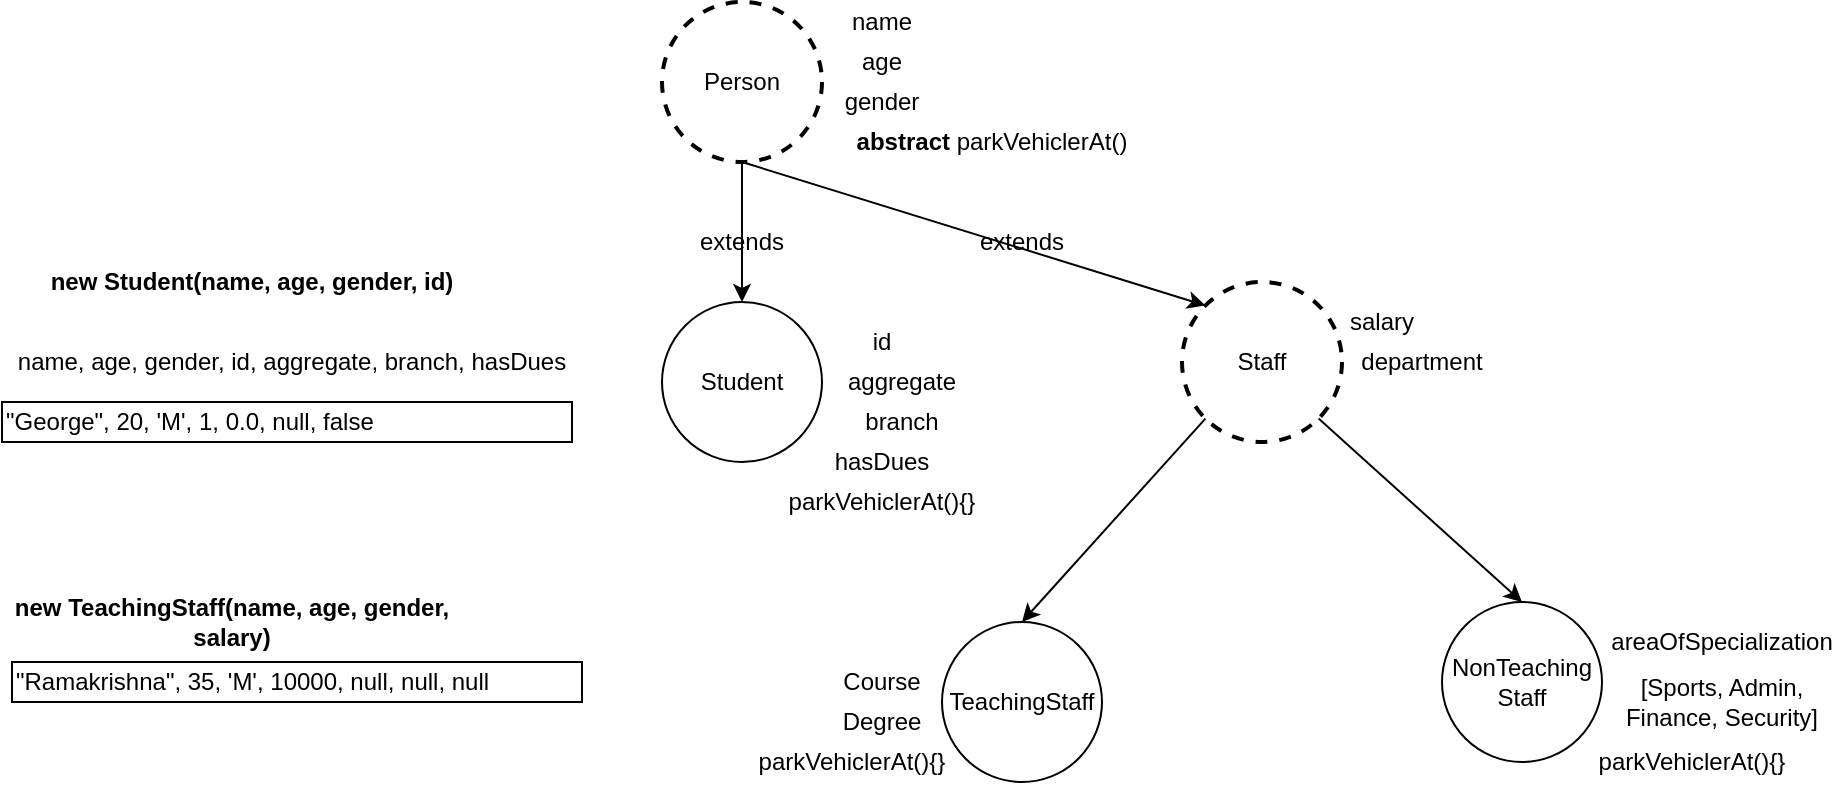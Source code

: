 <mxfile version="14.4.9" type="device"><diagram id="D4s0z6gmn4bNSe4eAuuH" name="Page-1"><mxGraphModel dx="862" dy="450" grid="1" gridSize="10" guides="1" tooltips="1" connect="1" arrows="1" fold="1" page="1" pageScale="1" pageWidth="850" pageHeight="1100" math="0" shadow="0"><root><mxCell id="0"/><mxCell id="1" parent="0"/><mxCell id="ZuMKQCzyXnE8SJ96rDHC-1" value="Person" style="ellipse;whiteSpace=wrap;html=1;aspect=fixed;dashed=1;gradientColor=#ffffff;strokeWidth=2;" parent="1" vertex="1"><mxGeometry x="370" y="60" width="80" height="80" as="geometry"/></mxCell><mxCell id="ZuMKQCzyXnE8SJ96rDHC-2" value="Student" style="ellipse;whiteSpace=wrap;html=1;aspect=fixed;" parent="1" vertex="1"><mxGeometry x="370" y="210" width="80" height="80" as="geometry"/></mxCell><mxCell id="ZuMKQCzyXnE8SJ96rDHC-3" value="name" style="text;html=1;strokeColor=none;fillColor=none;align=center;verticalAlign=middle;whiteSpace=wrap;rounded=0;" parent="1" vertex="1"><mxGeometry x="460" y="60" width="40" height="20" as="geometry"/></mxCell><mxCell id="ZuMKQCzyXnE8SJ96rDHC-4" value="age" style="text;html=1;strokeColor=none;fillColor=none;align=center;verticalAlign=middle;whiteSpace=wrap;rounded=0;" parent="1" vertex="1"><mxGeometry x="460" y="80" width="40" height="20" as="geometry"/></mxCell><mxCell id="ZuMKQCzyXnE8SJ96rDHC-5" value="gender" style="text;html=1;strokeColor=none;fillColor=none;align=center;verticalAlign=middle;whiteSpace=wrap;rounded=0;" parent="1" vertex="1"><mxGeometry x="460" y="100" width="40" height="20" as="geometry"/></mxCell><mxCell id="ZuMKQCzyXnE8SJ96rDHC-6" value="id" style="text;html=1;strokeColor=none;fillColor=none;align=center;verticalAlign=middle;whiteSpace=wrap;rounded=0;" parent="1" vertex="1"><mxGeometry x="460" y="220" width="40" height="20" as="geometry"/></mxCell><mxCell id="ZuMKQCzyXnE8SJ96rDHC-7" value="aggregate&lt;br&gt;" style="text;html=1;strokeColor=none;fillColor=none;align=center;verticalAlign=middle;whiteSpace=wrap;rounded=0;" parent="1" vertex="1"><mxGeometry x="470" y="240" width="40" height="20" as="geometry"/></mxCell><mxCell id="ZuMKQCzyXnE8SJ96rDHC-8" value="branch" style="text;html=1;strokeColor=none;fillColor=none;align=center;verticalAlign=middle;whiteSpace=wrap;rounded=0;" parent="1" vertex="1"><mxGeometry x="470" y="260" width="40" height="20" as="geometry"/></mxCell><mxCell id="ZuMKQCzyXnE8SJ96rDHC-9" value="hasDues" style="text;html=1;strokeColor=none;fillColor=none;align=center;verticalAlign=middle;whiteSpace=wrap;rounded=0;" parent="1" vertex="1"><mxGeometry x="460" y="280" width="40" height="20" as="geometry"/></mxCell><mxCell id="ZuMKQCzyXnE8SJ96rDHC-10" value="" style="endArrow=classic;html=1;exitX=0.5;exitY=1;exitDx=0;exitDy=0;entryX=0.5;entryY=0;entryDx=0;entryDy=0;" parent="1" source="ZuMKQCzyXnE8SJ96rDHC-1" target="ZuMKQCzyXnE8SJ96rDHC-2" edge="1"><mxGeometry width="50" height="50" relative="1" as="geometry"><mxPoint x="400" y="220" as="sourcePoint"/><mxPoint x="450" y="170" as="targetPoint"/></mxGeometry></mxCell><mxCell id="ZuMKQCzyXnE8SJ96rDHC-11" value="new Student(name, age, gender, id)" style="text;html=1;strokeColor=none;fillColor=none;align=center;verticalAlign=middle;whiteSpace=wrap;rounded=0;fontStyle=1" parent="1" vertex="1"><mxGeometry x="55" y="190" width="220" height="20" as="geometry"/></mxCell><mxCell id="ZuMKQCzyXnE8SJ96rDHC-12" value="&quot;George&quot;, 20, 'M', 1, 0.0, null, false" style="rounded=0;whiteSpace=wrap;html=1;strokeWidth=1;gradientColor=#ffffff;align=left;" parent="1" vertex="1"><mxGeometry x="40" y="260" width="285" height="20" as="geometry"/></mxCell><mxCell id="ZuMKQCzyXnE8SJ96rDHC-13" value="name, age, gender, id, aggregate, branch, hasDues" style="text;html=1;strokeColor=none;fillColor=none;align=center;verticalAlign=middle;whiteSpace=wrap;rounded=0;" parent="1" vertex="1"><mxGeometry x="45" y="230" width="280" height="20" as="geometry"/></mxCell><mxCell id="AKIAgKuuIAf0T_j-VN8T-1" value="Staff" style="ellipse;whiteSpace=wrap;html=1;aspect=fixed;strokeWidth=2;dashed=1;" parent="1" vertex="1"><mxGeometry x="630" y="200" width="80" height="80" as="geometry"/></mxCell><mxCell id="AKIAgKuuIAf0T_j-VN8T-2" value="salary" style="text;html=1;strokeColor=none;fillColor=none;align=center;verticalAlign=middle;whiteSpace=wrap;rounded=0;" parent="1" vertex="1"><mxGeometry x="710" y="210" width="40" height="20" as="geometry"/></mxCell><mxCell id="AKIAgKuuIAf0T_j-VN8T-3" value="department" style="text;html=1;strokeColor=none;fillColor=none;align=center;verticalAlign=middle;whiteSpace=wrap;rounded=0;" parent="1" vertex="1"><mxGeometry x="730" y="230" width="40" height="20" as="geometry"/></mxCell><mxCell id="AKIAgKuuIAf0T_j-VN8T-4" value="" style="endArrow=classic;html=1;exitX=0.5;exitY=1;exitDx=0;exitDy=0;entryX=0;entryY=0;entryDx=0;entryDy=0;" parent="1" source="ZuMKQCzyXnE8SJ96rDHC-1" target="AKIAgKuuIAf0T_j-VN8T-1" edge="1"><mxGeometry width="50" height="50" relative="1" as="geometry"><mxPoint x="390" y="270" as="sourcePoint"/><mxPoint x="440" y="220" as="targetPoint"/></mxGeometry></mxCell><mxCell id="AKIAgKuuIAf0T_j-VN8T-5" value="new TeachingStaff(name, age, gender, salary)" style="text;html=1;strokeColor=none;fillColor=none;align=center;verticalAlign=middle;whiteSpace=wrap;rounded=0;fontStyle=1" parent="1" vertex="1"><mxGeometry x="45" y="360" width="220" height="20" as="geometry"/></mxCell><mxCell id="AKIAgKuuIAf0T_j-VN8T-6" value="&quot;Ramakrishna&quot;, 35, 'M', 10000, null, null, null" style="rounded=0;whiteSpace=wrap;html=1;strokeWidth=1;gradientColor=#ffffff;align=left;" parent="1" vertex="1"><mxGeometry x="45" y="390" width="285" height="20" as="geometry"/></mxCell><mxCell id="AKIAgKuuIAf0T_j-VN8T-7" value="TeachingStaff" style="ellipse;whiteSpace=wrap;html=1;aspect=fixed;strokeWidth=1;" parent="1" vertex="1"><mxGeometry x="510" y="370" width="80" height="80" as="geometry"/></mxCell><mxCell id="AKIAgKuuIAf0T_j-VN8T-8" value="NonTeaching&lt;br&gt;Staff" style="ellipse;whiteSpace=wrap;html=1;aspect=fixed;strokeWidth=1;" parent="1" vertex="1"><mxGeometry x="760" y="360" width="80" height="80" as="geometry"/></mxCell><mxCell id="AKIAgKuuIAf0T_j-VN8T-9" value="" style="endArrow=classic;html=1;entryX=0.5;entryY=0;entryDx=0;entryDy=0;exitX=0;exitY=1;exitDx=0;exitDy=0;" parent="1" source="AKIAgKuuIAf0T_j-VN8T-1" target="AKIAgKuuIAf0T_j-VN8T-7" edge="1"><mxGeometry width="50" height="50" relative="1" as="geometry"><mxPoint x="390" y="330" as="sourcePoint"/><mxPoint x="440" y="280" as="targetPoint"/></mxGeometry></mxCell><mxCell id="AKIAgKuuIAf0T_j-VN8T-10" value="" style="endArrow=classic;html=1;entryX=0.5;entryY=0;entryDx=0;entryDy=0;exitX=1;exitY=1;exitDx=0;exitDy=0;" parent="1" source="AKIAgKuuIAf0T_j-VN8T-1" target="AKIAgKuuIAf0T_j-VN8T-8" edge="1"><mxGeometry width="50" height="50" relative="1" as="geometry"><mxPoint x="390" y="330" as="sourcePoint"/><mxPoint x="440" y="280" as="targetPoint"/></mxGeometry></mxCell><mxCell id="AKIAgKuuIAf0T_j-VN8T-11" value="Course" style="text;html=1;strokeColor=none;fillColor=none;align=center;verticalAlign=middle;whiteSpace=wrap;rounded=0;" parent="1" vertex="1"><mxGeometry x="460" y="390" width="40" height="20" as="geometry"/></mxCell><mxCell id="AKIAgKuuIAf0T_j-VN8T-13" value="areaOfSpecialization" style="text;html=1;strokeColor=none;fillColor=none;align=center;verticalAlign=middle;whiteSpace=wrap;rounded=0;" parent="1" vertex="1"><mxGeometry x="880" y="370" width="40" height="20" as="geometry"/></mxCell><mxCell id="AKIAgKuuIAf0T_j-VN8T-15" value="Degree" style="text;html=1;strokeColor=none;fillColor=none;align=center;verticalAlign=middle;whiteSpace=wrap;rounded=0;" parent="1" vertex="1"><mxGeometry x="460" y="410" width="40" height="20" as="geometry"/></mxCell><mxCell id="AKIAgKuuIAf0T_j-VN8T-16" value="[Sports, Admin, Finance, Security]" style="text;html=1;strokeColor=none;fillColor=none;align=center;verticalAlign=middle;whiteSpace=wrap;rounded=0;" parent="1" vertex="1"><mxGeometry x="850" y="400" width="100" height="20" as="geometry"/></mxCell><mxCell id="KsKq5clZfWkB0focVJp_-1" value="&lt;b&gt;abstract&lt;/b&gt; parkVehiclerAt()" style="text;html=1;strokeColor=none;fillColor=none;align=center;verticalAlign=middle;whiteSpace=wrap;rounded=0;" parent="1" vertex="1"><mxGeometry x="460" y="120" width="150" height="20" as="geometry"/></mxCell><mxCell id="KsKq5clZfWkB0focVJp_-2" value="parkVehiclerAt(){}" style="text;html=1;strokeColor=none;fillColor=none;align=center;verticalAlign=middle;whiteSpace=wrap;rounded=0;" parent="1" vertex="1"><mxGeometry x="405" y="300" width="150" height="20" as="geometry"/></mxCell><mxCell id="KsKq5clZfWkB0focVJp_-3" value="parkVehiclerAt(){}" style="text;html=1;strokeColor=none;fillColor=none;align=center;verticalAlign=middle;whiteSpace=wrap;rounded=0;" parent="1" vertex="1"><mxGeometry x="390" y="430" width="150" height="20" as="geometry"/></mxCell><mxCell id="KsKq5clZfWkB0focVJp_-4" value="parkVehiclerAt(){}" style="text;html=1;strokeColor=none;fillColor=none;align=center;verticalAlign=middle;whiteSpace=wrap;rounded=0;" parent="1" vertex="1"><mxGeometry x="810" y="430" width="150" height="20" as="geometry"/></mxCell><mxCell id="AGc2xpkrGYjelKD0iYrU-1" value="extends" style="text;html=1;strokeColor=none;fillColor=none;align=center;verticalAlign=middle;whiteSpace=wrap;rounded=0;" vertex="1" parent="1"><mxGeometry x="390" y="170" width="40" height="20" as="geometry"/></mxCell><mxCell id="AGc2xpkrGYjelKD0iYrU-2" value="extends" style="text;html=1;strokeColor=none;fillColor=none;align=center;verticalAlign=middle;whiteSpace=wrap;rounded=0;" vertex="1" parent="1"><mxGeometry x="530" y="170" width="40" height="20" as="geometry"/></mxCell></root></mxGraphModel></diagram></mxfile>